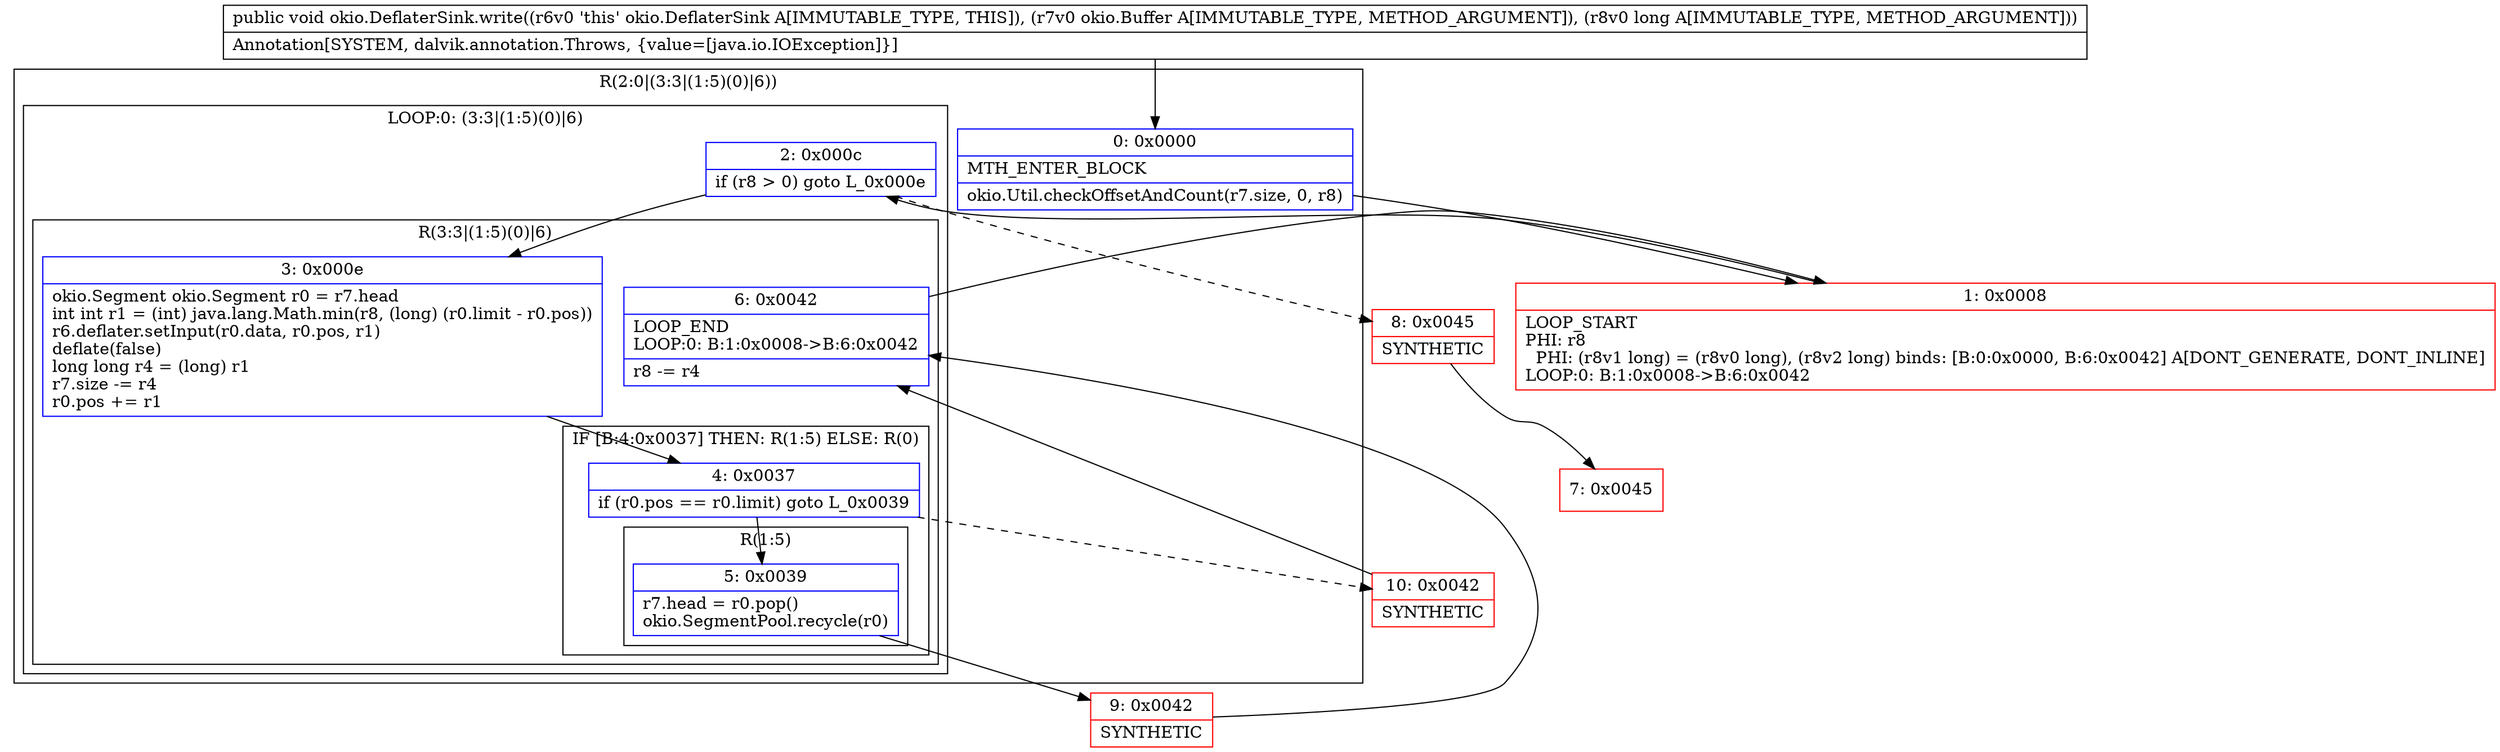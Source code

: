 digraph "CFG forokio.DeflaterSink.write(Lokio\/Buffer;J)V" {
subgraph cluster_Region_364712072 {
label = "R(2:0|(3:3|(1:5)(0)|6))";
node [shape=record,color=blue];
Node_0 [shape=record,label="{0\:\ 0x0000|MTH_ENTER_BLOCK\l|okio.Util.checkOffsetAndCount(r7.size, 0, r8)\l}"];
subgraph cluster_LoopRegion_567997669 {
label = "LOOP:0: (3:3|(1:5)(0)|6)";
node [shape=record,color=blue];
Node_2 [shape=record,label="{2\:\ 0x000c|if (r8 \> 0) goto L_0x000e\l}"];
subgraph cluster_Region_679960166 {
label = "R(3:3|(1:5)(0)|6)";
node [shape=record,color=blue];
Node_3 [shape=record,label="{3\:\ 0x000e|okio.Segment okio.Segment r0 = r7.head\lint int r1 = (int) java.lang.Math.min(r8, (long) (r0.limit \- r0.pos))\lr6.deflater.setInput(r0.data, r0.pos, r1)\ldeflate(false)\llong long r4 = (long) r1\lr7.size \-= r4\lr0.pos += r1\l}"];
subgraph cluster_IfRegion_1197273636 {
label = "IF [B:4:0x0037] THEN: R(1:5) ELSE: R(0)";
node [shape=record,color=blue];
Node_4 [shape=record,label="{4\:\ 0x0037|if (r0.pos == r0.limit) goto L_0x0039\l}"];
subgraph cluster_Region_587956800 {
label = "R(1:5)";
node [shape=record,color=blue];
Node_5 [shape=record,label="{5\:\ 0x0039|r7.head = r0.pop()\lokio.SegmentPool.recycle(r0)\l}"];
}
subgraph cluster_Region_1774758163 {
label = "R(0)";
node [shape=record,color=blue];
}
}
Node_6 [shape=record,label="{6\:\ 0x0042|LOOP_END\lLOOP:0: B:1:0x0008\-\>B:6:0x0042\l|r8 \-= r4\l}"];
}
}
}
Node_1 [shape=record,color=red,label="{1\:\ 0x0008|LOOP_START\lPHI: r8 \l  PHI: (r8v1 long) = (r8v0 long), (r8v2 long) binds: [B:0:0x0000, B:6:0x0042] A[DONT_GENERATE, DONT_INLINE]\lLOOP:0: B:1:0x0008\-\>B:6:0x0042\l}"];
Node_7 [shape=record,color=red,label="{7\:\ 0x0045}"];
Node_8 [shape=record,color=red,label="{8\:\ 0x0045|SYNTHETIC\l}"];
Node_9 [shape=record,color=red,label="{9\:\ 0x0042|SYNTHETIC\l}"];
Node_10 [shape=record,color=red,label="{10\:\ 0x0042|SYNTHETIC\l}"];
MethodNode[shape=record,label="{public void okio.DeflaterSink.write((r6v0 'this' okio.DeflaterSink A[IMMUTABLE_TYPE, THIS]), (r7v0 okio.Buffer A[IMMUTABLE_TYPE, METHOD_ARGUMENT]), (r8v0 long A[IMMUTABLE_TYPE, METHOD_ARGUMENT]))  | Annotation[SYSTEM, dalvik.annotation.Throws, \{value=[java.io.IOException]\}]\l}"];
MethodNode -> Node_0;
Node_0 -> Node_1;
Node_2 -> Node_3;
Node_2 -> Node_8[style=dashed];
Node_3 -> Node_4;
Node_4 -> Node_5;
Node_4 -> Node_10[style=dashed];
Node_5 -> Node_9;
Node_6 -> Node_1;
Node_1 -> Node_2;
Node_8 -> Node_7;
Node_9 -> Node_6;
Node_10 -> Node_6;
}


